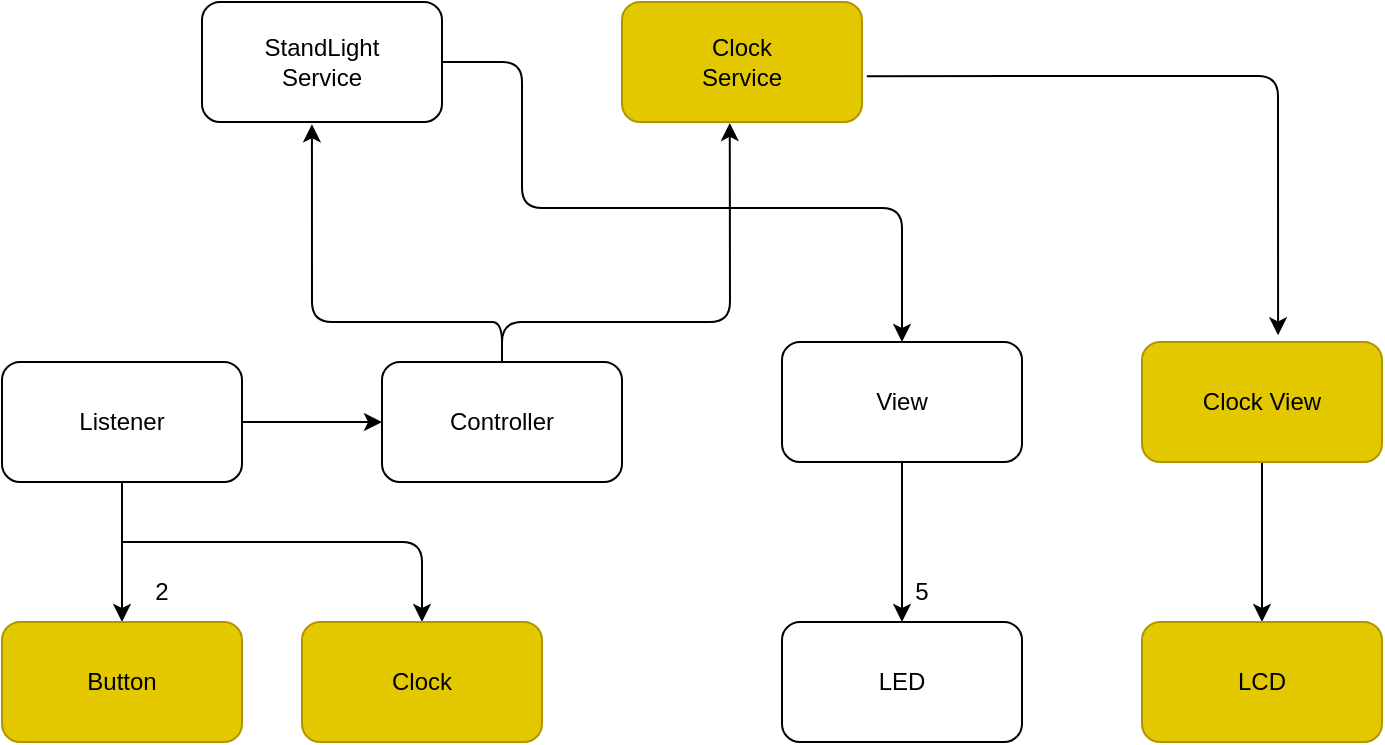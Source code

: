 <mxfile>
    <diagram id="i7oeNba4bv_CpwZX6yJ-" name="페이지-1">
        <mxGraphModel dx="755" dy="487" grid="1" gridSize="10" guides="1" tooltips="1" connect="1" arrows="1" fold="1" page="1" pageScale="1" pageWidth="827" pageHeight="1169" background="none" math="0" shadow="0">
            <root>
                <mxCell id="0"/>
                <mxCell id="1" parent="0"/>
                <mxCell id="17" style="edgeStyle=none;html=1;entryX=0.567;entryY=-0.056;entryDx=0;entryDy=0;entryPerimeter=0;exitX=1.02;exitY=0.618;exitDx=0;exitDy=0;exitPerimeter=0;" parent="1" source="2" target="9" edge="1">
                    <mxGeometry relative="1" as="geometry">
                        <Array as="points">
                            <mxPoint x="688" y="67"/>
                        </Array>
                    </mxGeometry>
                </mxCell>
                <mxCell id="2" value="Clock&lt;br&gt;Service" style="rounded=1;whiteSpace=wrap;html=1;fillColor=#e3c800;fontColor=#000000;strokeColor=#B09500;" parent="1" vertex="1">
                    <mxGeometry x="360" y="30" width="120" height="60" as="geometry"/>
                </mxCell>
                <mxCell id="16" style="edgeStyle=none;html=1;entryX=0.5;entryY=0;entryDx=0;entryDy=0;exitX=1;exitY=0.5;exitDx=0;exitDy=0;" parent="1" source="3" target="4" edge="1">
                    <mxGeometry relative="1" as="geometry">
                        <Array as="points">
                            <mxPoint x="310" y="60"/>
                            <mxPoint x="310" y="133"/>
                            <mxPoint x="500" y="133"/>
                        </Array>
                        <mxPoint x="271" y="100" as="sourcePoint"/>
                    </mxGeometry>
                </mxCell>
                <mxCell id="3" value="StandLight&lt;br&gt;Service" style="rounded=1;whiteSpace=wrap;html=1;" parent="1" vertex="1">
                    <mxGeometry x="150" y="30" width="120" height="60" as="geometry"/>
                </mxCell>
                <mxCell id="19" style="edgeStyle=none;html=1;entryX=0.5;entryY=0;entryDx=0;entryDy=0;" parent="1" source="4" target="11" edge="1">
                    <mxGeometry relative="1" as="geometry"/>
                </mxCell>
                <mxCell id="4" value="View" style="rounded=1;whiteSpace=wrap;html=1;" parent="1" vertex="1">
                    <mxGeometry x="440" y="200" width="120" height="60" as="geometry"/>
                </mxCell>
                <mxCell id="13" style="edgeStyle=none;html=1;" parent="1" source="5" target="8" edge="1">
                    <mxGeometry relative="1" as="geometry"/>
                </mxCell>
                <mxCell id="23" style="edgeStyle=none;html=1;" parent="1" source="5" target="6" edge="1">
                    <mxGeometry relative="1" as="geometry">
                        <Array as="points">
                            <mxPoint x="110" y="310"/>
                        </Array>
                    </mxGeometry>
                </mxCell>
                <mxCell id="24" style="edgeStyle=none;html=1;entryX=0.5;entryY=0;entryDx=0;entryDy=0;" parent="1" target="22" edge="1">
                    <mxGeometry relative="1" as="geometry">
                        <mxPoint x="110" y="300" as="sourcePoint"/>
                        <Array as="points">
                            <mxPoint x="260" y="300"/>
                        </Array>
                    </mxGeometry>
                </mxCell>
                <mxCell id="5" value="Listener" style="rounded=1;whiteSpace=wrap;html=1;" parent="1" vertex="1">
                    <mxGeometry x="50" y="210" width="120" height="60" as="geometry"/>
                </mxCell>
                <mxCell id="6" value="Button" style="rounded=1;whiteSpace=wrap;html=1;fillColor=#e3c800;fontColor=#000000;strokeColor=#B09500;" parent="1" vertex="1">
                    <mxGeometry x="50" y="340" width="120" height="60" as="geometry"/>
                </mxCell>
                <mxCell id="14" style="edgeStyle=none;html=1;entryX=0.458;entryY=1.019;entryDx=0;entryDy=0;entryPerimeter=0;exitX=0.5;exitY=0;exitDx=0;exitDy=0;" parent="1" source="8" target="3" edge="1">
                    <mxGeometry relative="1" as="geometry">
                        <mxPoint x="300" y="170" as="targetPoint"/>
                        <Array as="points">
                            <mxPoint x="300" y="190"/>
                            <mxPoint x="290" y="190"/>
                            <mxPoint x="205" y="190"/>
                        </Array>
                    </mxGeometry>
                </mxCell>
                <mxCell id="15" style="edgeStyle=none;html=1;entryX=0.449;entryY=1.008;entryDx=0;entryDy=0;entryPerimeter=0;exitX=0.5;exitY=0;exitDx=0;exitDy=0;" parent="1" source="8" target="2" edge="1">
                    <mxGeometry relative="1" as="geometry">
                        <Array as="points">
                            <mxPoint x="300" y="190"/>
                            <mxPoint x="414" y="190"/>
                        </Array>
                    </mxGeometry>
                </mxCell>
                <mxCell id="8" value="Controller" style="rounded=1;whiteSpace=wrap;html=1;" parent="1" vertex="1">
                    <mxGeometry x="240" y="210" width="120" height="60" as="geometry"/>
                </mxCell>
                <mxCell id="18" style="edgeStyle=none;html=1;entryX=0.5;entryY=0;entryDx=0;entryDy=0;" parent="1" source="9" target="10" edge="1">
                    <mxGeometry relative="1" as="geometry"/>
                </mxCell>
                <mxCell id="9" value="Clock View" style="rounded=1;whiteSpace=wrap;html=1;fillColor=#e3c800;fontColor=#000000;strokeColor=#B09500;" parent="1" vertex="1">
                    <mxGeometry x="620" y="200" width="120" height="60" as="geometry"/>
                </mxCell>
                <mxCell id="10" value="LCD" style="rounded=1;whiteSpace=wrap;html=1;fillColor=#e3c800;fontColor=#000000;strokeColor=#B09500;" parent="1" vertex="1">
                    <mxGeometry x="620" y="340" width="120" height="60" as="geometry"/>
                </mxCell>
                <mxCell id="11" value="LED" style="rounded=1;whiteSpace=wrap;html=1;" parent="1" vertex="1">
                    <mxGeometry x="440" y="340" width="120" height="60" as="geometry"/>
                </mxCell>
                <mxCell id="20" value="2&lt;br&gt;" style="text;html=1;strokeColor=none;fillColor=none;align=center;verticalAlign=middle;whiteSpace=wrap;rounded=1;" parent="1" vertex="1">
                    <mxGeometry x="100" y="310" width="60" height="30" as="geometry"/>
                </mxCell>
                <mxCell id="21" value="5" style="text;html=1;strokeColor=none;fillColor=none;align=center;verticalAlign=middle;whiteSpace=wrap;rounded=1;" parent="1" vertex="1">
                    <mxGeometry x="480" y="310" width="60" height="30" as="geometry"/>
                </mxCell>
                <mxCell id="22" value="Clock" style="rounded=1;whiteSpace=wrap;html=1;fillColor=#e3c800;fontColor=#000000;strokeColor=#B09500;" parent="1" vertex="1">
                    <mxGeometry x="200" y="340" width="120" height="60" as="geometry"/>
                </mxCell>
            </root>
        </mxGraphModel>
    </diagram>
</mxfile>